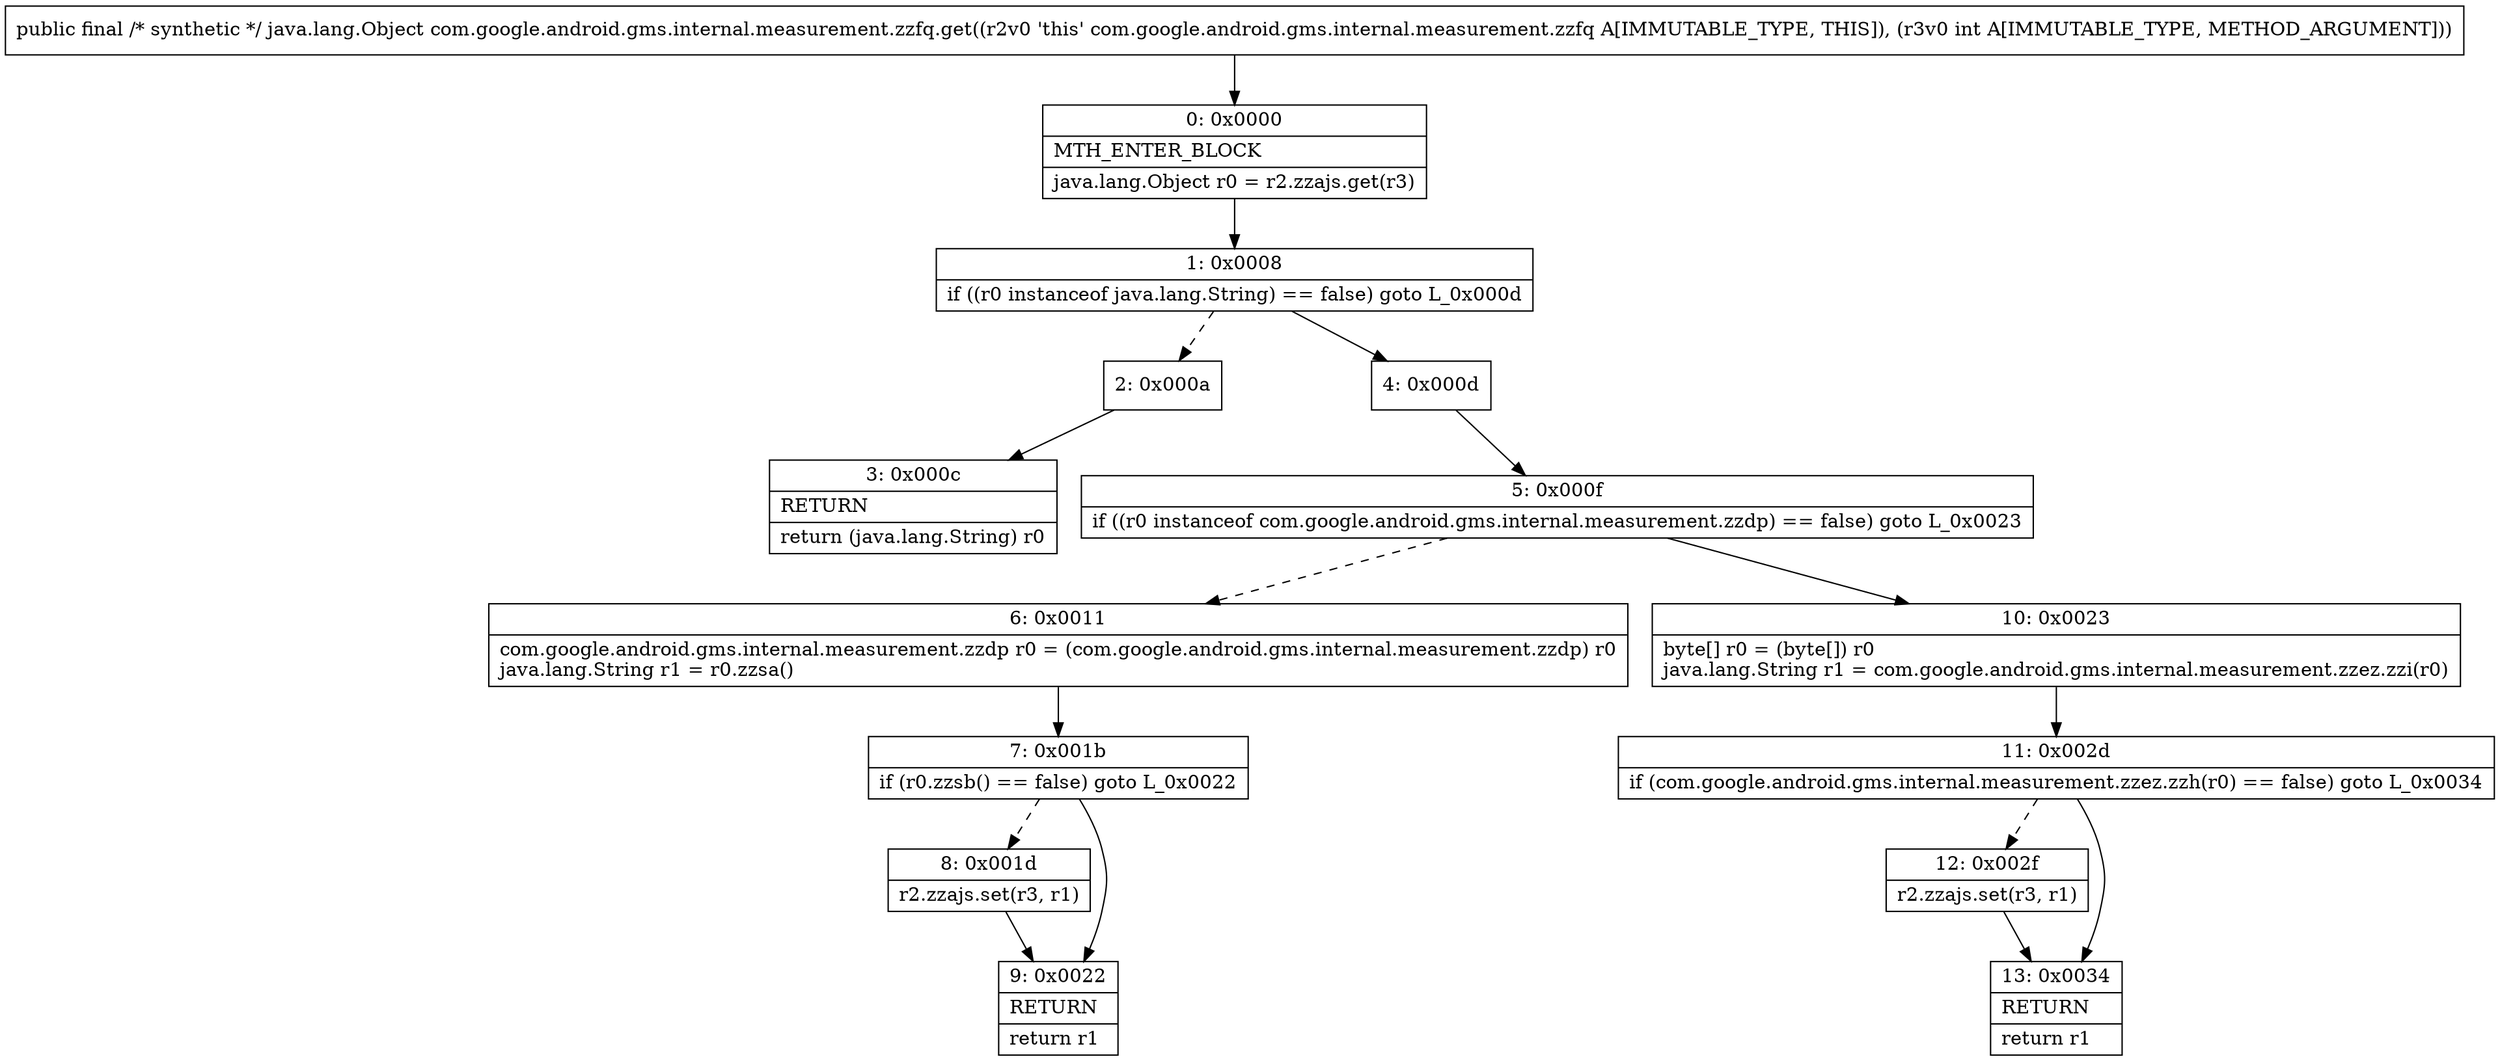 digraph "CFG forcom.google.android.gms.internal.measurement.zzfq.get(I)Ljava\/lang\/Object;" {
Node_0 [shape=record,label="{0\:\ 0x0000|MTH_ENTER_BLOCK\l|java.lang.Object r0 = r2.zzajs.get(r3)\l}"];
Node_1 [shape=record,label="{1\:\ 0x0008|if ((r0 instanceof java.lang.String) == false) goto L_0x000d\l}"];
Node_2 [shape=record,label="{2\:\ 0x000a}"];
Node_3 [shape=record,label="{3\:\ 0x000c|RETURN\l|return (java.lang.String) r0\l}"];
Node_4 [shape=record,label="{4\:\ 0x000d}"];
Node_5 [shape=record,label="{5\:\ 0x000f|if ((r0 instanceof com.google.android.gms.internal.measurement.zzdp) == false) goto L_0x0023\l}"];
Node_6 [shape=record,label="{6\:\ 0x0011|com.google.android.gms.internal.measurement.zzdp r0 = (com.google.android.gms.internal.measurement.zzdp) r0\ljava.lang.String r1 = r0.zzsa()\l}"];
Node_7 [shape=record,label="{7\:\ 0x001b|if (r0.zzsb() == false) goto L_0x0022\l}"];
Node_8 [shape=record,label="{8\:\ 0x001d|r2.zzajs.set(r3, r1)\l}"];
Node_9 [shape=record,label="{9\:\ 0x0022|RETURN\l|return r1\l}"];
Node_10 [shape=record,label="{10\:\ 0x0023|byte[] r0 = (byte[]) r0\ljava.lang.String r1 = com.google.android.gms.internal.measurement.zzez.zzi(r0)\l}"];
Node_11 [shape=record,label="{11\:\ 0x002d|if (com.google.android.gms.internal.measurement.zzez.zzh(r0) == false) goto L_0x0034\l}"];
Node_12 [shape=record,label="{12\:\ 0x002f|r2.zzajs.set(r3, r1)\l}"];
Node_13 [shape=record,label="{13\:\ 0x0034|RETURN\l|return r1\l}"];
MethodNode[shape=record,label="{public final \/* synthetic *\/ java.lang.Object com.google.android.gms.internal.measurement.zzfq.get((r2v0 'this' com.google.android.gms.internal.measurement.zzfq A[IMMUTABLE_TYPE, THIS]), (r3v0 int A[IMMUTABLE_TYPE, METHOD_ARGUMENT])) }"];
MethodNode -> Node_0;
Node_0 -> Node_1;
Node_1 -> Node_2[style=dashed];
Node_1 -> Node_4;
Node_2 -> Node_3;
Node_4 -> Node_5;
Node_5 -> Node_6[style=dashed];
Node_5 -> Node_10;
Node_6 -> Node_7;
Node_7 -> Node_8[style=dashed];
Node_7 -> Node_9;
Node_8 -> Node_9;
Node_10 -> Node_11;
Node_11 -> Node_12[style=dashed];
Node_11 -> Node_13;
Node_12 -> Node_13;
}

